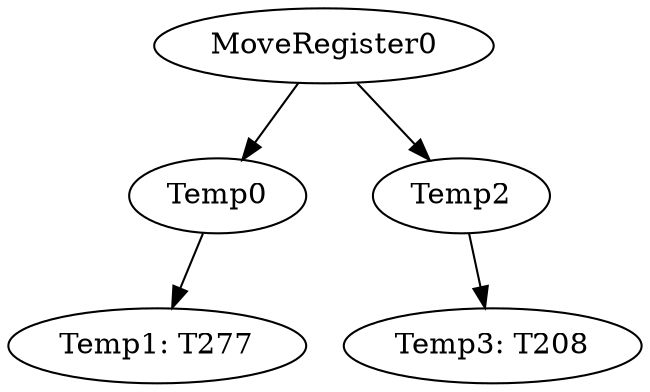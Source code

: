 digraph {
	ordering = out;
	MoveRegister0 -> Temp0;
	MoveRegister0 -> Temp2;
	Temp2 -> "Temp3: T208";
	Temp0 -> "Temp1: T277";
}

